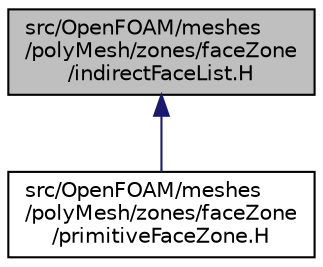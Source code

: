 digraph "src/OpenFOAM/meshes/polyMesh/zones/faceZone/indirectFaceList.H"
{
  bgcolor="transparent";
  edge [fontname="Helvetica",fontsize="10",labelfontname="Helvetica",labelfontsize="10"];
  node [fontname="Helvetica",fontsize="10",shape=record];
  Node1 [label="src/OpenFOAM/meshes\l/polyMesh/zones/faceZone\l/indirectFaceList.H",height=0.2,width=0.4,color="black", fillcolor="grey75", style="filled", fontcolor="black"];
  Node1 -> Node2 [dir="back",color="midnightblue",fontsize="10",style="solid",fontname="Helvetica"];
  Node2 [label="src/OpenFOAM/meshes\l/polyMesh/zones/faceZone\l/primitiveFaceZone.H",height=0.2,width=0.4,color="black",URL="$a08883.html"];
}
